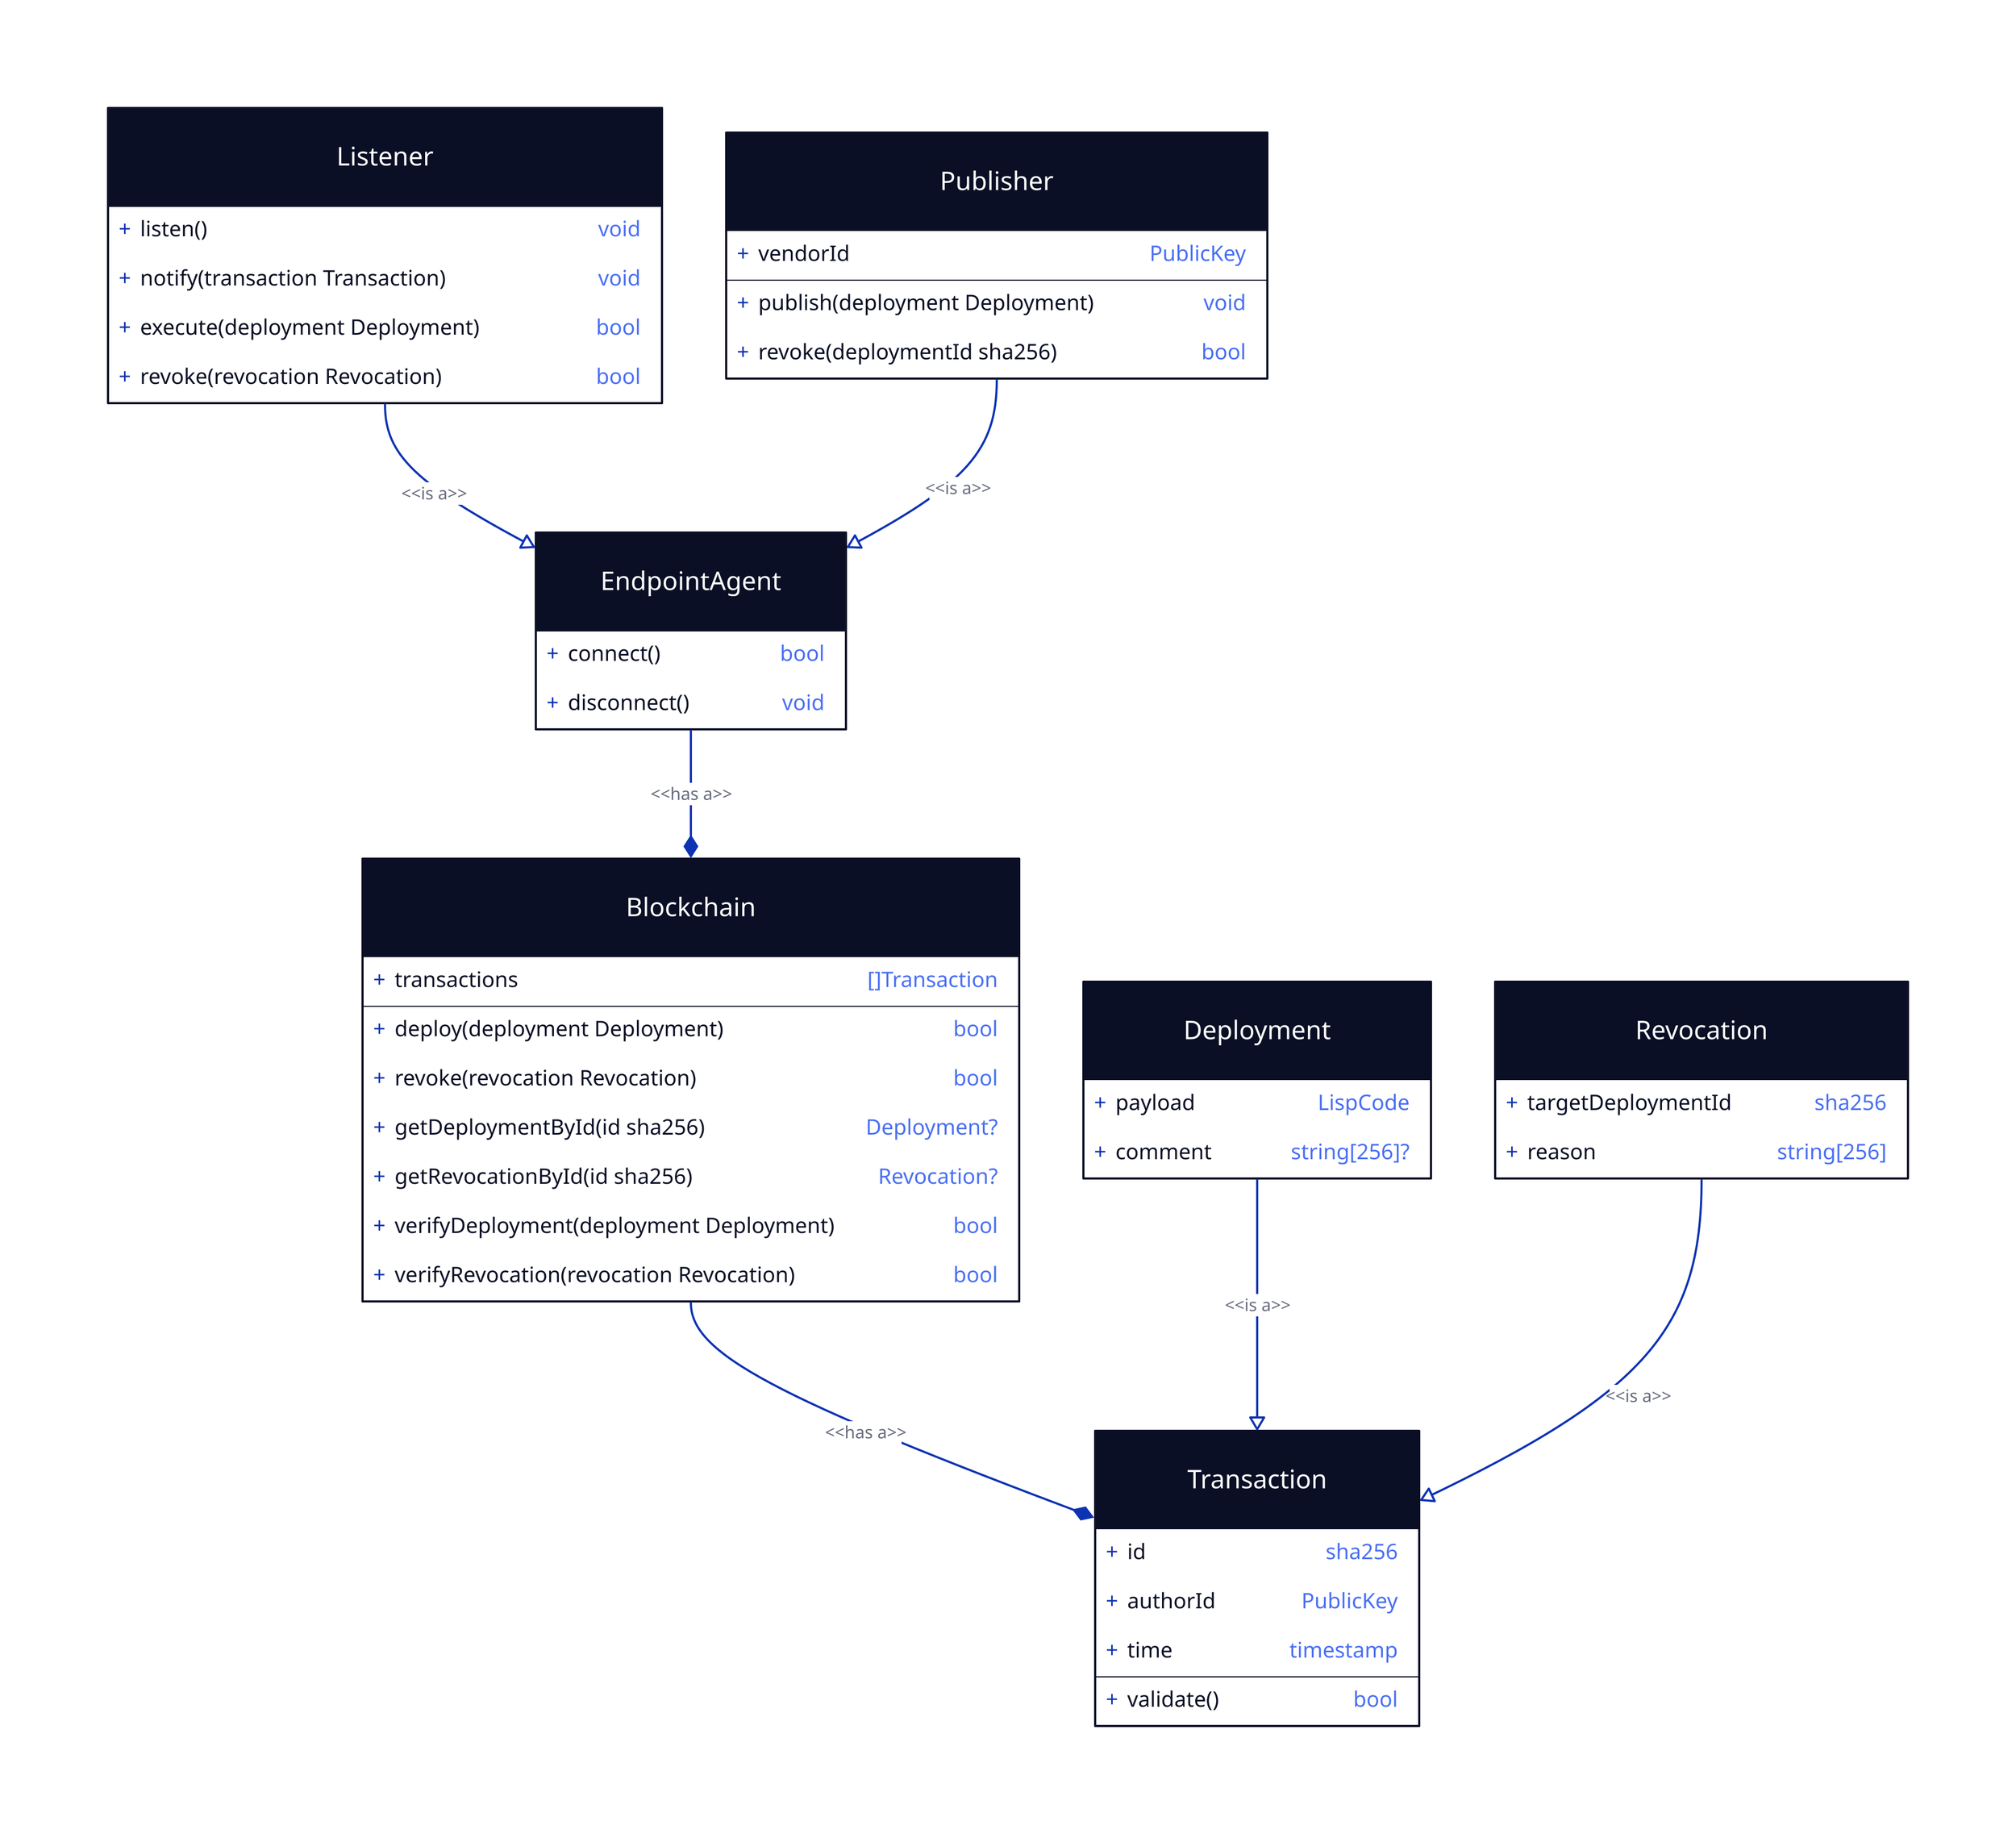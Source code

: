 # Class definitions.
Blockchain: {
  shape: class
  transactions: "[]Transaction"
  deploy(deployment Deployment): bool
  revoke(revocation Revocation): bool
  getDeploymentById(id sha256): "Deployment?"
  getRevocationById(id sha256): "Revocation?"
  verifyDeployment(deployment Deployment): bool
  verifyRevocation(revocation Revocation): bool
}

Transaction: {
  shape: class
  id: sha256
  authorId: PublicKey
  time: timestamp
  validate(): bool
}

Deployment: {
  shape: class
  payload: LispCode
  comment: "string[256]?"
}

Revocation: {
  shape: class
  targetDeploymentId: sha256
  reason: "string[256]"
}

Agent: "EndpointAgent" {
  shape: class
  connect(): bool
  disconnect(): void
}

Listener: {
  shape: class
  listen(): void
  notify(transaction Transaction): void
  execute(deployment Deployment): bool
  revoke(revocation Revocation): bool
}

Publisher: {
  shape: class
  vendorId: PublicKey
  publish(deployment Deployment): void
  revoke(deploymentId sha256): bool
}

# Connections.
Blockchain -> Transaction: "<<has a>>" {
  target-arrowhead: {
    shape: diamond
    style: {
      filled: true
    }
  }
}

Agent -> Blockchain: "<<has a>>" {
  target-arrowhead: {
    shape: diamond
    style: {
      filled: true
    }
  }
}

Listener -> Agent: "<<is a>>" {
  target-arrowhead: {
    shape: triangle
    style: {
      filled: false
    }
  }
}

Publisher -> Agent: "<<is a>>" {
  target-arrowhead: {
    shape: triangle
    style: {
      filled: false
    }
  }
}

Deployment -> Transaction: "<<is a>>" {
  target-arrowhead: {
    shape: triangle
    style: {
      filled: false
    }
  }
}

Revocation -> Transaction: "<<is a>>" {
  target-arrowhead: {
    shape: triangle
    style: {
      filled: false
    }
  }
}
